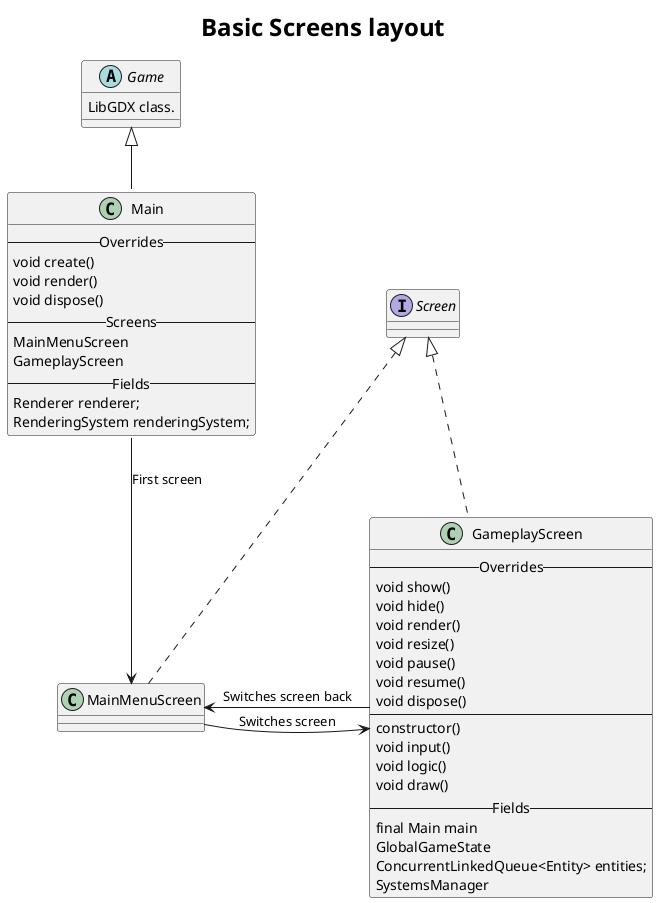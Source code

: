 @startuml

<style>
title {
  FontSize 24
}
</style>
title Basic Screens layout

abstract class Game {
    LibGDX class.
}

class Main extends Game {
    -- Overrides --
    void create()
    void render()
    void dispose()
    -- Screens --
    MainMenuScreen
    GameplayScreen
    -- Fields --
    Renderer renderer;
    RenderingSystem renderingSystem;
}

class MainMenuScreen implements Screen
Main::mainMenuScreen --> MainMenuScreen: First screen
MainMenuScreen -> GameplayScreen: Switches screen
MainMenuScreen <- GameplayScreen: Switches screen back

class GameplayScreen implements Screen {
    -- Overrides --
    void show()
    void hide()
    void render()
    void resize()
    void pause()
    void resume()
    void dispose()
    --
    constructor()
    void input()
    void logic()
    void draw()
    -- Fields --
    final Main main
    GlobalGameState
    ConcurrentLinkedQueue<Entity> entities;
    SystemsManager
}

newpage

<style>
title {
  FontSize 24
}
</style>
title Rendering Utilities

class Renderer {
    SpriteBatch batch;
}
Renderer -[hidden]- StateMachine
class StateMachine<State extends Enum<State>> {
    State state;
    HashMap<State, StateNode> states;

    State getState()
    void advanceState()
    void setNextStateFrom(State from, State to)
    void setNextTmpStateFrom(State from, State to)
}
StateMachine::states --> StateNode
class StateNode <State> {
    StateNode<State> next;
    StateNode<State> tmpNext;
}

package Sprites {
    class Sprite {
        TextureRegion textureRegion;
    }
    class AnimatedSprite {
        Animation<TextureRegion> animation;
        Vector2 offsetPosition;
        Vector2 baseDimensions;

        constructor(animation, offsetPosition, baseDimensions)
        static AnimatedSprite empty()
        void render(Renderer renderer, Vector2 position, float animationTimer)
        float getAnimationDuration()
    }
    AnimatedSprite <-- AnimatedStateSprite::animations
    class AnimatedStateSprite<State extends Enum<State>> {
        Map<State, AnimatedSprite> animations;
        void render(Renderer renderer, Vector2 position, State state, float animationTimer)
    }
    AnimatedStateSprite <-- AnimatedStateMachineSpriteInstance::animatedStateSprite
    class AnimatedStateMachineSpriteInstance<State extends Enum<State>> {
        AnimatedStateSprite<State> animatedStateSprite;
        StateMachine<State> stateMachine;
        State prevState;
        float stateElapsedTime;

        constructor(AnimatedStateSprite<State>, StateMachine)
        void render(Renderer renderer, Vector2 position, float deltaTime)
    }
    StateMachine <-- AnimatedStateMachineSpriteInstance::stateMachine
    note right of AnimatedStateMachineSpriteInstance::render
        Is responsible for **advancing state machine**,
        so that animations dictate the
        states' change the timing.
    end note
}

newpage

<style>
title {
  FontSize 24
}
</style>
title General Entity Component System

together {
    class Entity::Builder {
        constructor(EntityType type)
        Builder add(componentType, component)
        Entity build()
    }
    class Entity {
        E.g. Frog, Hedgehog, Bullets, Fireballs etc.
        -- Components --
        ConcurrentHashMap<Class, Component> components;
        -- Fields --
        final EntityType type;
    }
}
Entity -> EntityType
enum EntityType {
    FROG,
    BULLET,
    HEDGEHOG,
    OTHER
}

newpage

interface RenderableComponent extends Component {
    virtual void render(Renderer, deltaTime, currentTimestamp)
}
note right of RenderableComponent
    Rendering is handled in rendering
    system with high frequency.
end note
note left of RenderableComponent::render
    Animations depend on deltaTime
    calculate the right frame.
    Positions depend on currentTimestamp.
end note

newpage

interface TransformComponent extends Component {
    position;
    speed;
    getSpeed()
    getAdvancedPosition(currentTimestamp)
    setPosition(position, currentTimestamp)
}
note left of TransformComponent::speed
    Frogs have speed of 0.
end note
note left of TransformComponent::getAdvancedPosition
    Uses speed and currentTimestamp to calculate
    new position. It is useful to predict new
    position in the rendering system for smooth movement.
end note
interface StateComponent extends Component
class HealthComponent extends Component {
    health;
}

newpage

interface Component
interface ColliderComponent extends Component {
    ConvexShape getConvexShape(Vector2 origin)
}
interface CollisionActionComponent extends Component {
    void collide(deltaTime, Entity other)
}
interface BehaviourComponent extends Component {
    virtual void tick(deltaTime, Entity)
}

newpage

<style>
title {
  FontSize 24
}
</style>
title Frog Entities (other entity types are similar)

interface Component {
}
interface CollisionActionComponent extends Component {
}

class KnightFrogCollisionActionComponent implements CollisionActionComponent {
}
class BardFrogCollisionActionComponent implements CollisionActionComponent {
}
KnightFrogCollisionActionComponent -[hidden]- WizardFrogCollisionActionComponent
class WizardFrogCollisionActionComponent implements CollisionActionComponent {
}
class TankyFrogCollisionActionComponent implements CollisionActionComponent {
}
BardFrogCollisionActionComponent -[hidden]- TankyFrogCollisionActionComponent

interface StateComponent extends Component
class FrogStateComponent implements StateComponent {
    final StateMachine<FrogState> generalStateMachine;
    volatile boolean isAttacked;

    boolean getIsAttacked()
    boolean setIsAttacked(boolean newIsAttacked)
    StateMachine<FrogState> getGeneralStateMachine()
    FrogState getGeneralState()
    void setNextGeneralState(FrogState nextState)
    void advanceState()
}
note left of FrogStateComponent::setNextGeneralState
    Adds a temporary edge to the StateMachine.
end note
enum FrogState {
    IDLE,
    ACTION,
    DYING,
    NONEXISTENT
}
FrogStateComponent::generalState --> FrogState

interface RenderableComponent extends Component {
}
class FrogRenderableComponent implements RenderableComponent {
    Queries state machine
    to decide which
    animation to render.
    --
    final TransformComponent transformComponent;
    final FrogStateComponent fullStateComponent;
    final AnimatedStateMachineSpriteInstance<FrogState> spriteInstance;
    --
    constructor(TransformComponent, FrogStateComponent, AnimatedStateSprite<FrogState>)
}
FrogRenderableComponent --> FrogStateComponent

class FrogFactory << Singleton >> {
    Creates Frog Entity, necessary Components
    and manages their resources (e.g. textures).
    --
    Entity createKnightFrog()
    Entity createBardFrog()
    Entity createWizardFrog()
    Entity createTankyFrog()
}

newpage

<style>
title {
  FontSize 24
}
</style>
title Systems Management

interface System {
    void tick(deltaTime, ConcurrentLinkedQueue<Entity> entities;
}
class CollisionSystem implements System
class PhysicsSystem implements System
class GlobalIncomeSystem implements System
class HealthSystem implements System
class ThrottledSystem implements System {
    constructor(tickRate, System)
}

class SystemsManager {
    Schedules systems unrelated to rendering.
    Rendering has to run in the main thread,
    which is OpenGL limitation.
    --
    final List<System> systems;
    final tickRate;
    final ExecutorService executor;
    final ConcurrentLinkedQueue<Entity> entities;
    --
    volatile boolean running;
    volatile boolean paused;
    --
    constructor(tickRate, systems, entities)
    --
    void start()
    void stop()
    void pause()
    void resume()
    void tick(deltaTime)
}

class SystemsManager::Builder {
    constructor()
    Builder addSystem(System)
    Builder addThrottledSystem(tickRate, System)
    Builder tickRate(tickRate)
    SystemsManager build(entities)
}

@enduml
